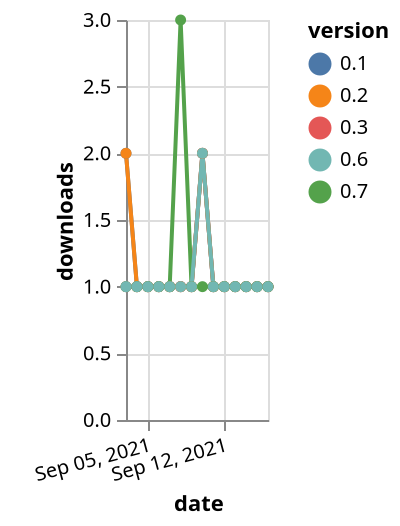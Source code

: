 {"$schema": "https://vega.github.io/schema/vega-lite/v5.json", "description": "A simple bar chart with embedded data.", "data": {"values": [{"date": "2021-09-03", "total": 162, "delta": 1, "version": "0.3"}, {"date": "2021-09-04", "total": 163, "delta": 1, "version": "0.3"}, {"date": "2021-09-05", "total": 164, "delta": 1, "version": "0.3"}, {"date": "2021-09-06", "total": 165, "delta": 1, "version": "0.3"}, {"date": "2021-09-07", "total": 166, "delta": 1, "version": "0.3"}, {"date": "2021-09-08", "total": 167, "delta": 1, "version": "0.3"}, {"date": "2021-09-09", "total": 168, "delta": 1, "version": "0.3"}, {"date": "2021-09-10", "total": 170, "delta": 2, "version": "0.3"}, {"date": "2021-09-11", "total": 171, "delta": 1, "version": "0.3"}, {"date": "2021-09-12", "total": 172, "delta": 1, "version": "0.3"}, {"date": "2021-09-13", "total": 173, "delta": 1, "version": "0.3"}, {"date": "2021-09-14", "total": 174, "delta": 1, "version": "0.3"}, {"date": "2021-09-15", "total": 175, "delta": 1, "version": "0.3"}, {"date": "2021-09-16", "total": 176, "delta": 1, "version": "0.3"}, {"date": "2021-09-03", "total": 162, "delta": 2, "version": "0.1"}, {"date": "2021-09-04", "total": 163, "delta": 1, "version": "0.1"}, {"date": "2021-09-05", "total": 164, "delta": 1, "version": "0.1"}, {"date": "2021-09-06", "total": 165, "delta": 1, "version": "0.1"}, {"date": "2021-09-07", "total": 166, "delta": 1, "version": "0.1"}, {"date": "2021-09-08", "total": 167, "delta": 1, "version": "0.1"}, {"date": "2021-09-09", "total": 168, "delta": 1, "version": "0.1"}, {"date": "2021-09-10", "total": 170, "delta": 2, "version": "0.1"}, {"date": "2021-09-11", "total": 171, "delta": 1, "version": "0.1"}, {"date": "2021-09-12", "total": 172, "delta": 1, "version": "0.1"}, {"date": "2021-09-13", "total": 173, "delta": 1, "version": "0.1"}, {"date": "2021-09-14", "total": 174, "delta": 1, "version": "0.1"}, {"date": "2021-09-15", "total": 175, "delta": 1, "version": "0.1"}, {"date": "2021-09-16", "total": 176, "delta": 1, "version": "0.1"}, {"date": "2021-09-03", "total": 157, "delta": 2, "version": "0.2"}, {"date": "2021-09-04", "total": 158, "delta": 1, "version": "0.2"}, {"date": "2021-09-05", "total": 159, "delta": 1, "version": "0.2"}, {"date": "2021-09-06", "total": 160, "delta": 1, "version": "0.2"}, {"date": "2021-09-07", "total": 161, "delta": 1, "version": "0.2"}, {"date": "2021-09-08", "total": 162, "delta": 1, "version": "0.2"}, {"date": "2021-09-09", "total": 163, "delta": 1, "version": "0.2"}, {"date": "2021-09-10", "total": 165, "delta": 2, "version": "0.2"}, {"date": "2021-09-11", "total": 166, "delta": 1, "version": "0.2"}, {"date": "2021-09-12", "total": 167, "delta": 1, "version": "0.2"}, {"date": "2021-09-13", "total": 168, "delta": 1, "version": "0.2"}, {"date": "2021-09-14", "total": 169, "delta": 1, "version": "0.2"}, {"date": "2021-09-15", "total": 170, "delta": 1, "version": "0.2"}, {"date": "2021-09-16", "total": 171, "delta": 1, "version": "0.2"}, {"date": "2021-09-03", "total": 150, "delta": 1, "version": "0.7"}, {"date": "2021-09-04", "total": 151, "delta": 1, "version": "0.7"}, {"date": "2021-09-05", "total": 152, "delta": 1, "version": "0.7"}, {"date": "2021-09-06", "total": 153, "delta": 1, "version": "0.7"}, {"date": "2021-09-07", "total": 154, "delta": 1, "version": "0.7"}, {"date": "2021-09-08", "total": 157, "delta": 3, "version": "0.7"}, {"date": "2021-09-09", "total": 158, "delta": 1, "version": "0.7"}, {"date": "2021-09-10", "total": 159, "delta": 1, "version": "0.7"}, {"date": "2021-09-11", "total": 160, "delta": 1, "version": "0.7"}, {"date": "2021-09-12", "total": 161, "delta": 1, "version": "0.7"}, {"date": "2021-09-13", "total": 162, "delta": 1, "version": "0.7"}, {"date": "2021-09-14", "total": 163, "delta": 1, "version": "0.7"}, {"date": "2021-09-15", "total": 164, "delta": 1, "version": "0.7"}, {"date": "2021-09-16", "total": 165, "delta": 1, "version": "0.7"}, {"date": "2021-09-03", "total": 163, "delta": 1, "version": "0.6"}, {"date": "2021-09-04", "total": 164, "delta": 1, "version": "0.6"}, {"date": "2021-09-05", "total": 165, "delta": 1, "version": "0.6"}, {"date": "2021-09-06", "total": 166, "delta": 1, "version": "0.6"}, {"date": "2021-09-07", "total": 167, "delta": 1, "version": "0.6"}, {"date": "2021-09-08", "total": 168, "delta": 1, "version": "0.6"}, {"date": "2021-09-09", "total": 169, "delta": 1, "version": "0.6"}, {"date": "2021-09-10", "total": 171, "delta": 2, "version": "0.6"}, {"date": "2021-09-11", "total": 172, "delta": 1, "version": "0.6"}, {"date": "2021-09-12", "total": 173, "delta": 1, "version": "0.6"}, {"date": "2021-09-13", "total": 174, "delta": 1, "version": "0.6"}, {"date": "2021-09-14", "total": 175, "delta": 1, "version": "0.6"}, {"date": "2021-09-15", "total": 176, "delta": 1, "version": "0.6"}, {"date": "2021-09-16", "total": 177, "delta": 1, "version": "0.6"}]}, "width": "container", "mark": {"type": "line", "point": {"filled": true}}, "encoding": {"x": {"field": "date", "type": "temporal", "timeUnit": "yearmonthdate", "title": "date", "axis": {"labelAngle": -15}}, "y": {"field": "delta", "type": "quantitative", "title": "downloads"}, "color": {"field": "version", "type": "nominal"}, "tooltip": {"field": "delta"}}}